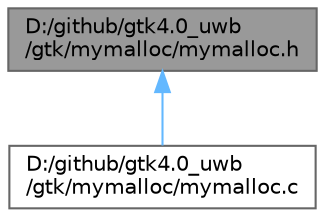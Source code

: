 digraph "D:/github/gtk4.0_uwb/gtk/mymalloc/mymalloc.h"
{
 // LATEX_PDF_SIZE
  bgcolor="transparent";
  edge [fontname=Helvetica,fontsize=10,labelfontname=Helvetica,labelfontsize=10];
  node [fontname=Helvetica,fontsize=10,shape=box,height=0.2,width=0.4];
  Node1 [label="D:/github/gtk4.0_uwb\l/gtk/mymalloc/mymalloc.h",height=0.2,width=0.4,color="gray40", fillcolor="grey60", style="filled", fontcolor="black",tooltip=" "];
  Node1 -> Node2 [dir="back",color="steelblue1",style="solid"];
  Node2 [label="D:/github/gtk4.0_uwb\l/gtk/mymalloc/mymalloc.c",height=0.2,width=0.4,color="grey40", fillcolor="white", style="filled",URL="$mymalloc_8c.html",tooltip=" "];
}
